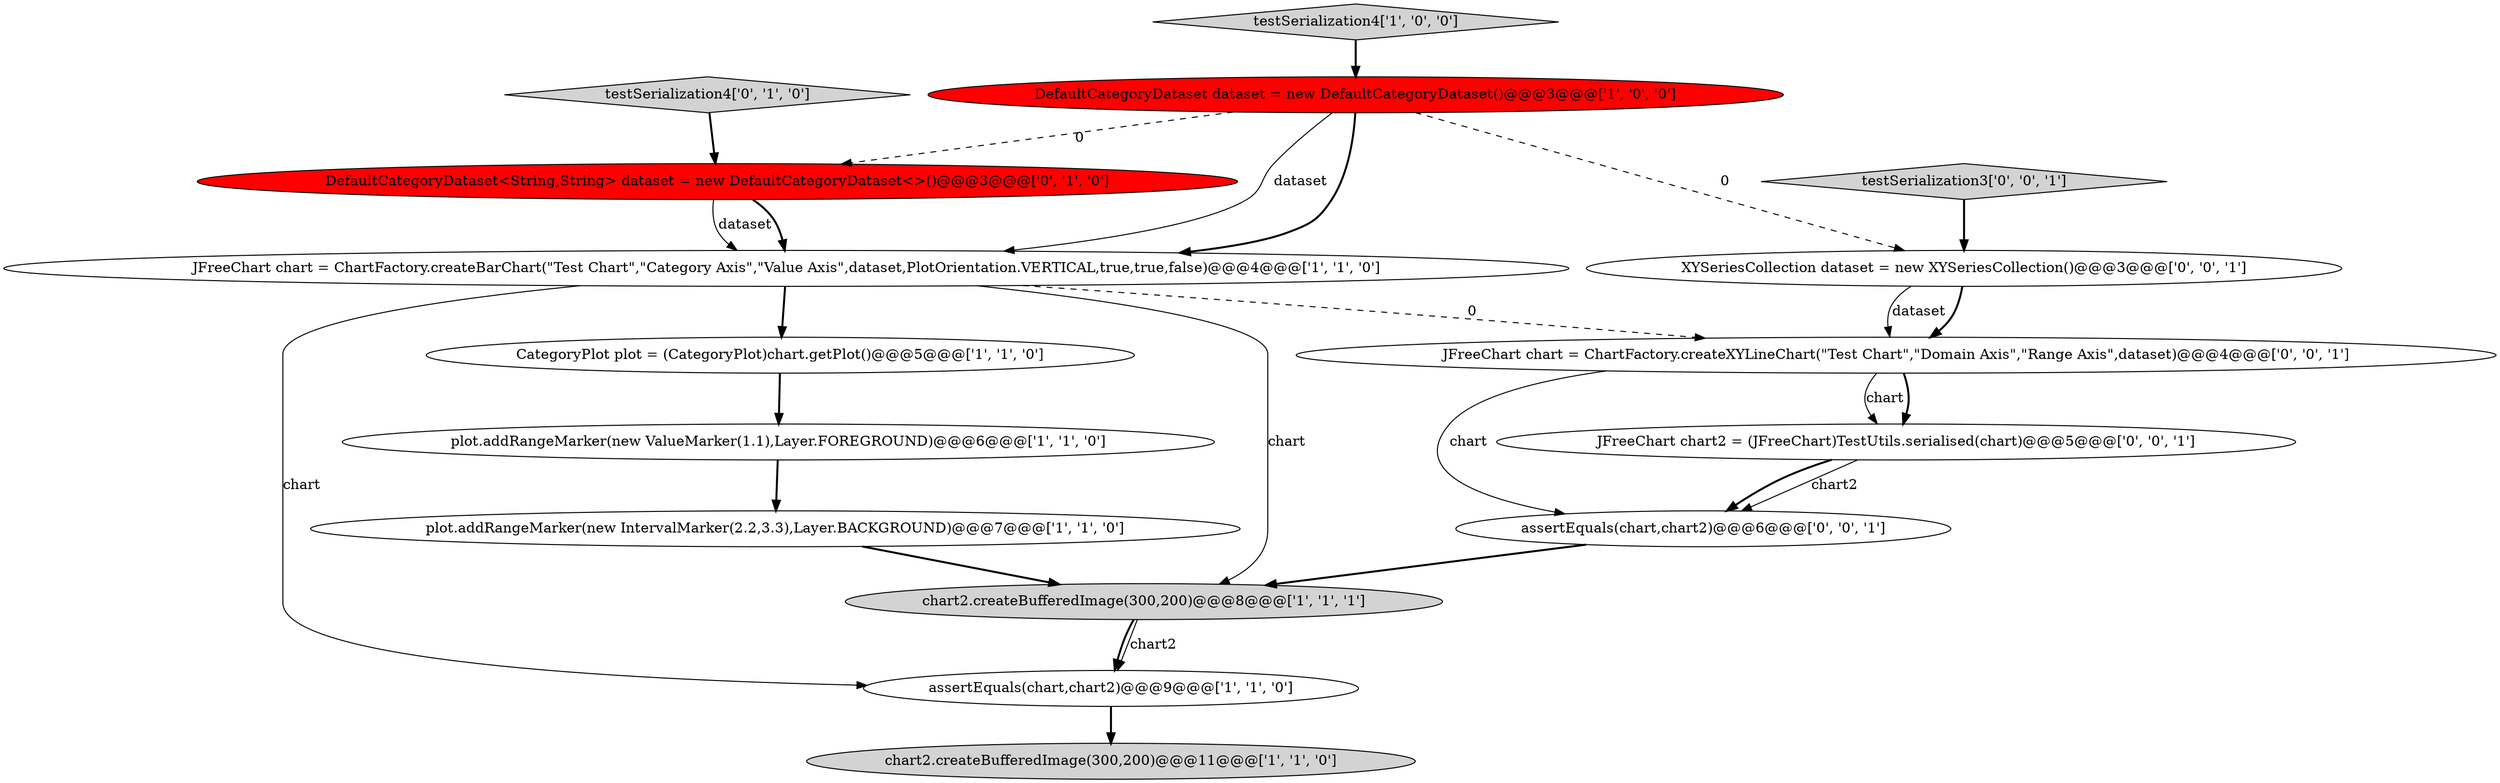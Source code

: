 digraph {
5 [style = filled, label = "CategoryPlot plot = (CategoryPlot)chart.getPlot()@@@5@@@['1', '1', '0']", fillcolor = white, shape = ellipse image = "AAA0AAABBB1BBB"];
4 [style = filled, label = "chart2.createBufferedImage(300,200)@@@11@@@['1', '1', '0']", fillcolor = lightgray, shape = ellipse image = "AAA0AAABBB1BBB"];
2 [style = filled, label = "testSerialization4['1', '0', '0']", fillcolor = lightgray, shape = diamond image = "AAA0AAABBB1BBB"];
6 [style = filled, label = "DefaultCategoryDataset dataset = new DefaultCategoryDataset()@@@3@@@['1', '0', '0']", fillcolor = red, shape = ellipse image = "AAA1AAABBB1BBB"];
7 [style = filled, label = "plot.addRangeMarker(new IntervalMarker(2.2,3.3),Layer.BACKGROUND)@@@7@@@['1', '1', '0']", fillcolor = white, shape = ellipse image = "AAA0AAABBB1BBB"];
11 [style = filled, label = "JFreeChart chart = ChartFactory.createXYLineChart(\"Test Chart\",\"Domain Axis\",\"Range Axis\",dataset)@@@4@@@['0', '0', '1']", fillcolor = white, shape = ellipse image = "AAA0AAABBB3BBB"];
12 [style = filled, label = "assertEquals(chart,chart2)@@@6@@@['0', '0', '1']", fillcolor = white, shape = ellipse image = "AAA0AAABBB3BBB"];
0 [style = filled, label = "plot.addRangeMarker(new ValueMarker(1.1),Layer.FOREGROUND)@@@6@@@['1', '1', '0']", fillcolor = white, shape = ellipse image = "AAA0AAABBB1BBB"];
1 [style = filled, label = "chart2.createBufferedImage(300,200)@@@8@@@['1', '1', '1']", fillcolor = lightgray, shape = ellipse image = "AAA0AAABBB1BBB"];
15 [style = filled, label = "testSerialization3['0', '0', '1']", fillcolor = lightgray, shape = diamond image = "AAA0AAABBB3BBB"];
13 [style = filled, label = "XYSeriesCollection dataset = new XYSeriesCollection()@@@3@@@['0', '0', '1']", fillcolor = white, shape = ellipse image = "AAA0AAABBB3BBB"];
14 [style = filled, label = "JFreeChart chart2 = (JFreeChart)TestUtils.serialised(chart)@@@5@@@['0', '0', '1']", fillcolor = white, shape = ellipse image = "AAA0AAABBB3BBB"];
10 [style = filled, label = "testSerialization4['0', '1', '0']", fillcolor = lightgray, shape = diamond image = "AAA0AAABBB2BBB"];
8 [style = filled, label = "assertEquals(chart,chart2)@@@9@@@['1', '1', '0']", fillcolor = white, shape = ellipse image = "AAA0AAABBB1BBB"];
3 [style = filled, label = "JFreeChart chart = ChartFactory.createBarChart(\"Test Chart\",\"Category Axis\",\"Value Axis\",dataset,PlotOrientation.VERTICAL,true,true,false)@@@4@@@['1', '1', '0']", fillcolor = white, shape = ellipse image = "AAA0AAABBB1BBB"];
9 [style = filled, label = "DefaultCategoryDataset<String,String> dataset = new DefaultCategoryDataset<>()@@@3@@@['0', '1', '0']", fillcolor = red, shape = ellipse image = "AAA1AAABBB2BBB"];
6->3 [style = bold, label=""];
1->8 [style = solid, label="chart2"];
15->13 [style = bold, label=""];
7->1 [style = bold, label=""];
1->8 [style = bold, label=""];
3->1 [style = solid, label="chart"];
11->14 [style = bold, label=""];
2->6 [style = bold, label=""];
9->3 [style = solid, label="dataset"];
6->9 [style = dashed, label="0"];
6->3 [style = solid, label="dataset"];
12->1 [style = bold, label=""];
13->11 [style = bold, label=""];
0->7 [style = bold, label=""];
11->12 [style = solid, label="chart"];
3->5 [style = bold, label=""];
14->12 [style = solid, label="chart2"];
6->13 [style = dashed, label="0"];
5->0 [style = bold, label=""];
11->14 [style = solid, label="chart"];
14->12 [style = bold, label=""];
9->3 [style = bold, label=""];
3->8 [style = solid, label="chart"];
10->9 [style = bold, label=""];
13->11 [style = solid, label="dataset"];
8->4 [style = bold, label=""];
3->11 [style = dashed, label="0"];
}
